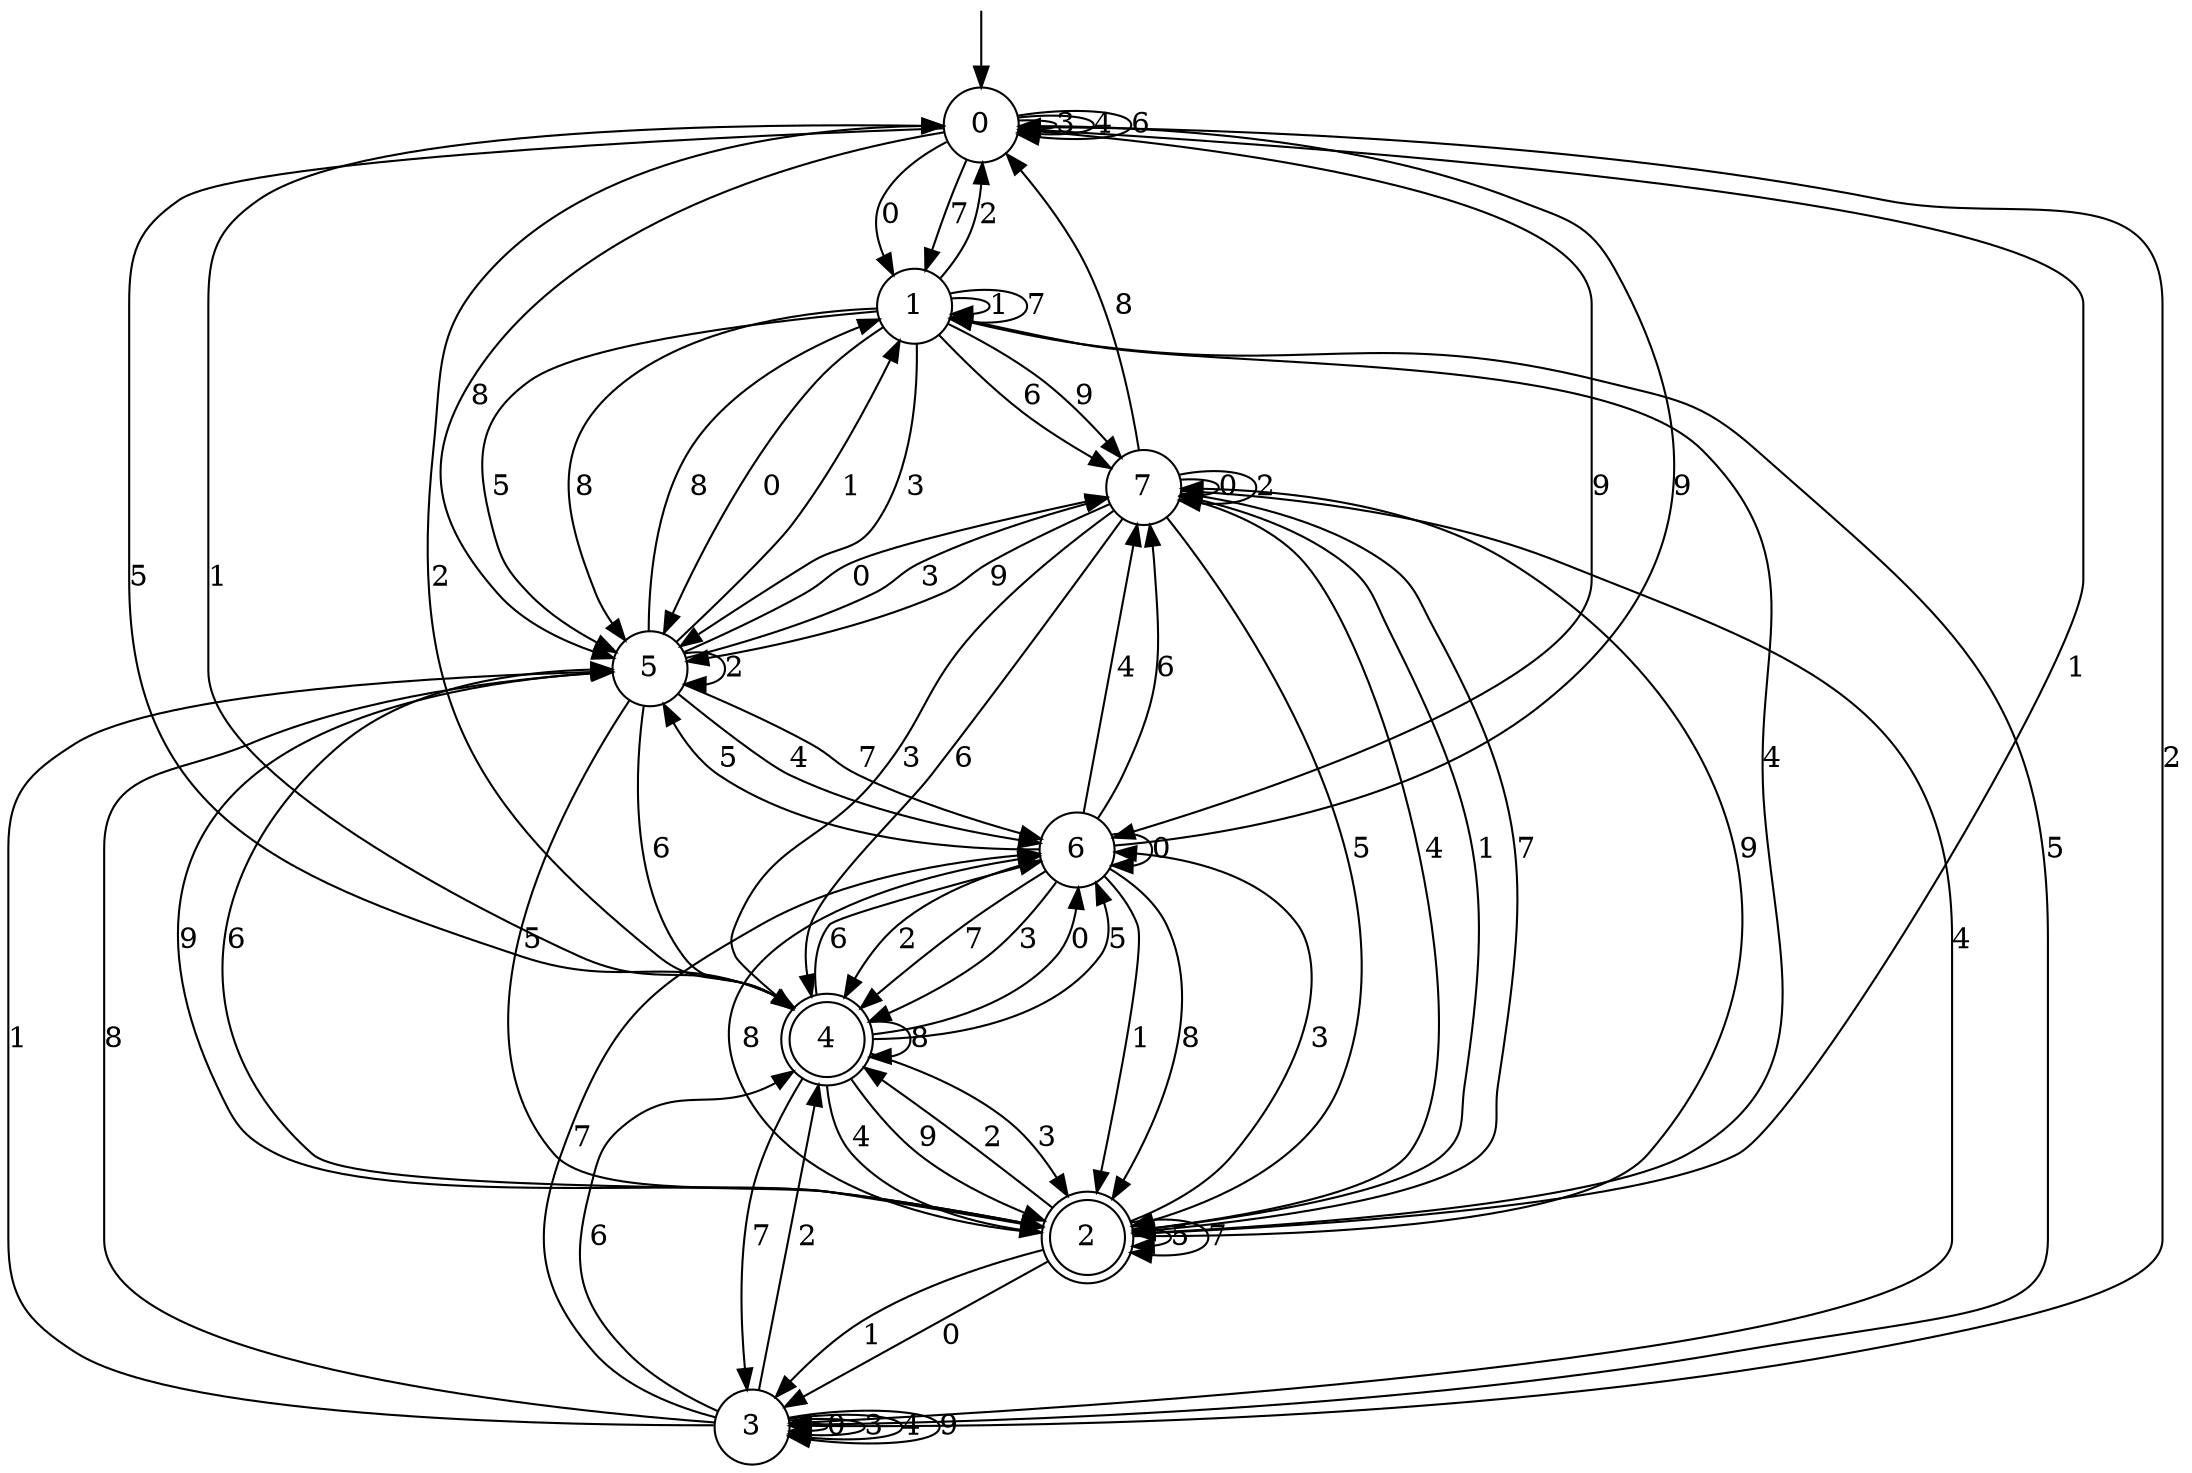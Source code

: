 digraph g {

	s0 [shape="circle" label="0"];
	s1 [shape="circle" label="1"];
	s2 [shape="doublecircle" label="2"];
	s3 [shape="circle" label="3"];
	s4 [shape="doublecircle" label="4"];
	s5 [shape="circle" label="5"];
	s6 [shape="circle" label="6"];
	s7 [shape="circle" label="7"];
	s0 -> s1 [label="0"];
	s0 -> s2 [label="1"];
	s0 -> s3 [label="2"];
	s0 -> s0 [label="3"];
	s0 -> s0 [label="4"];
	s0 -> s4 [label="5"];
	s0 -> s0 [label="6"];
	s0 -> s1 [label="7"];
	s0 -> s5 [label="8"];
	s0 -> s6 [label="9"];
	s1 -> s5 [label="0"];
	s1 -> s1 [label="1"];
	s1 -> s0 [label="2"];
	s1 -> s5 [label="3"];
	s1 -> s2 [label="4"];
	s1 -> s5 [label="5"];
	s1 -> s7 [label="6"];
	s1 -> s1 [label="7"];
	s1 -> s5 [label="8"];
	s1 -> s7 [label="9"];
	s2 -> s3 [label="0"];
	s2 -> s3 [label="1"];
	s2 -> s4 [label="2"];
	s2 -> s6 [label="3"];
	s2 -> s7 [label="4"];
	s2 -> s2 [label="5"];
	s2 -> s5 [label="6"];
	s2 -> s2 [label="7"];
	s2 -> s6 [label="8"];
	s2 -> s7 [label="9"];
	s3 -> s3 [label="0"];
	s3 -> s5 [label="1"];
	s3 -> s4 [label="2"];
	s3 -> s3 [label="3"];
	s3 -> s3 [label="4"];
	s3 -> s1 [label="5"];
	s3 -> s4 [label="6"];
	s3 -> s6 [label="7"];
	s3 -> s5 [label="8"];
	s3 -> s3 [label="9"];
	s4 -> s6 [label="0"];
	s4 -> s0 [label="1"];
	s4 -> s0 [label="2"];
	s4 -> s2 [label="3"];
	s4 -> s2 [label="4"];
	s4 -> s6 [label="5"];
	s4 -> s6 [label="6"];
	s4 -> s3 [label="7"];
	s4 -> s4 [label="8"];
	s4 -> s2 [label="9"];
	s5 -> s7 [label="0"];
	s5 -> s1 [label="1"];
	s5 -> s5 [label="2"];
	s5 -> s7 [label="3"];
	s5 -> s6 [label="4"];
	s5 -> s2 [label="5"];
	s5 -> s4 [label="6"];
	s5 -> s6 [label="7"];
	s5 -> s1 [label="8"];
	s5 -> s2 [label="9"];
	s6 -> s6 [label="0"];
	s6 -> s2 [label="1"];
	s6 -> s4 [label="2"];
	s6 -> s4 [label="3"];
	s6 -> s7 [label="4"];
	s6 -> s5 [label="5"];
	s6 -> s7 [label="6"];
	s6 -> s4 [label="7"];
	s6 -> s2 [label="8"];
	s6 -> s0 [label="9"];
	s7 -> s7 [label="0"];
	s7 -> s2 [label="1"];
	s7 -> s7 [label="2"];
	s7 -> s4 [label="3"];
	s7 -> s3 [label="4"];
	s7 -> s2 [label="5"];
	s7 -> s4 [label="6"];
	s7 -> s2 [label="7"];
	s7 -> s0 [label="8"];
	s7 -> s5 [label="9"];

__start0 [label="" shape="none" width="0" height="0"];
__start0 -> s0;

}

